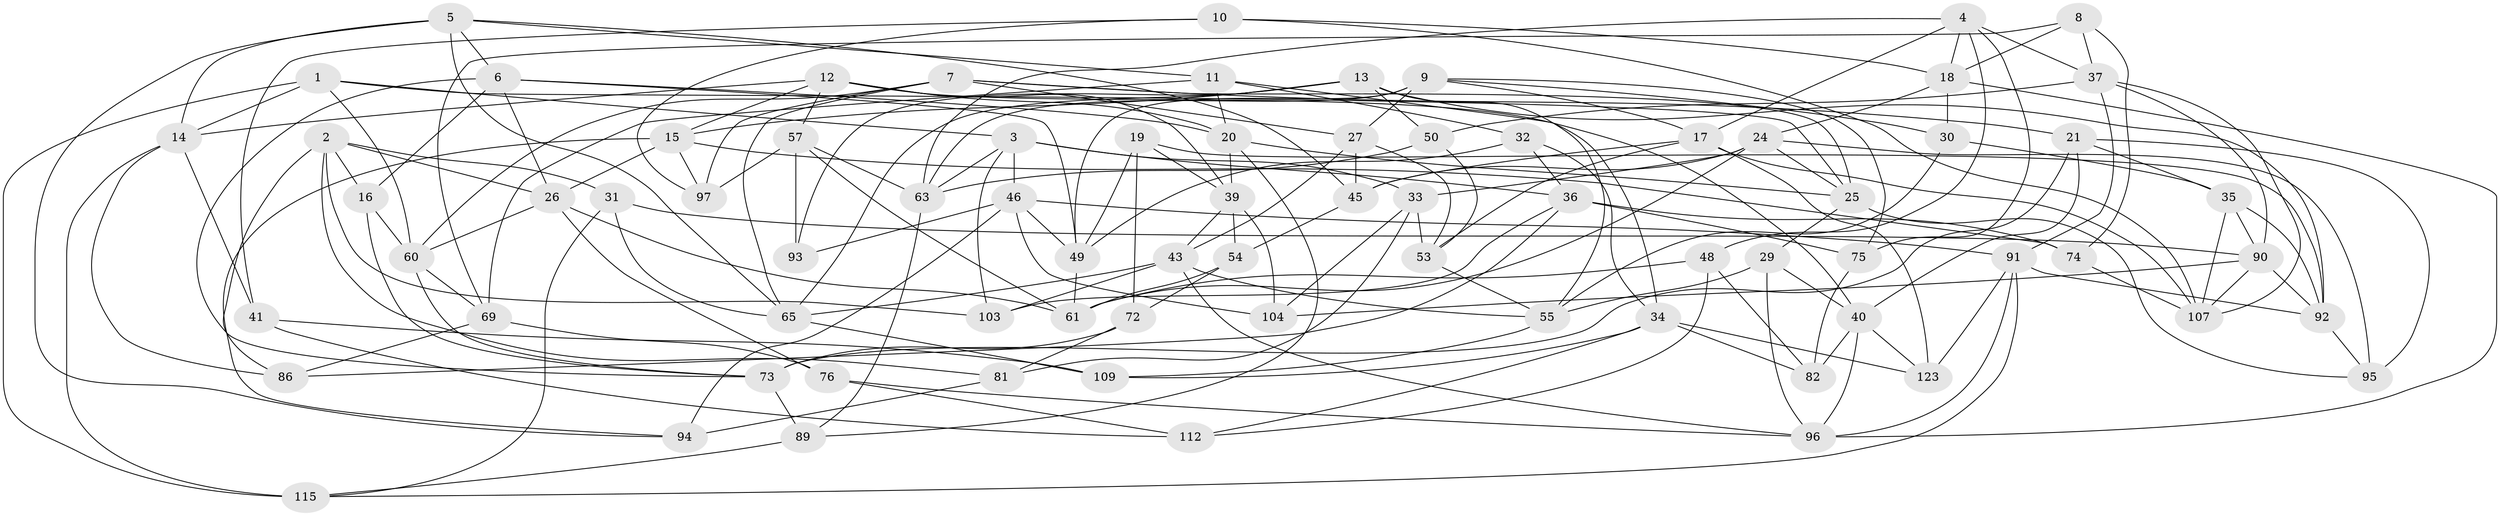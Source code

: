 // Generated by graph-tools (version 1.1) at 2025/24/03/03/25 07:24:29]
// undirected, 76 vertices, 193 edges
graph export_dot {
graph [start="1"]
  node [color=gray90,style=filled];
  1 [super="+84"];
  2 [super="+28"];
  3 [super="+77"];
  4 [super="+38"];
  5 [super="+44"];
  6 [super="+122"];
  7 [super="+113"];
  8;
  9 [super="+42"];
  10;
  11 [super="+64"];
  12 [super="+23"];
  13 [super="+66"];
  14 [super="+47"];
  15 [super="+51"];
  16;
  17 [super="+105"];
  18 [super="+22"];
  19;
  20 [super="+98"];
  21 [super="+88"];
  24 [super="+62"];
  25 [super="+101"];
  26 [super="+121"];
  27 [super="+116"];
  29;
  30;
  31;
  32;
  33 [super="+110"];
  34 [super="+108"];
  35 [super="+119"];
  36 [super="+52"];
  37 [super="+59"];
  39 [super="+83"];
  40 [super="+118"];
  41;
  43 [super="+58"];
  45 [super="+68"];
  46 [super="+111"];
  48;
  49 [super="+56"];
  50;
  53 [super="+78"];
  54;
  55 [super="+102"];
  57 [super="+87"];
  60 [super="+71"];
  61 [super="+67"];
  63 [super="+70"];
  65 [super="+80"];
  69 [super="+79"];
  72;
  73 [super="+85"];
  74;
  75;
  76;
  81;
  82;
  86;
  89;
  90 [super="+99"];
  91 [super="+114"];
  92 [super="+100"];
  93;
  94;
  95;
  96 [super="+106"];
  97;
  103;
  104;
  107 [super="+120"];
  109;
  112;
  115 [super="+117"];
  123;
  1 -- 60;
  1 -- 25;
  1 -- 115 [weight=2];
  1 -- 3;
  1 -- 14;
  2 -- 31;
  2 -- 16;
  2 -- 26;
  2 -- 81;
  2 -- 86;
  2 -- 103;
  3 -- 63;
  3 -- 33;
  3 -- 36;
  3 -- 46;
  3 -- 103;
  4 -- 18;
  4 -- 48;
  4 -- 75;
  4 -- 63;
  4 -- 17;
  4 -- 37;
  5 -- 94;
  5 -- 14;
  5 -- 6;
  5 -- 45;
  5 -- 11;
  5 -- 65;
  6 -- 16;
  6 -- 20;
  6 -- 73;
  6 -- 26;
  6 -- 49;
  7 -- 21;
  7 -- 97;
  7 -- 25;
  7 -- 27;
  7 -- 60;
  7 -- 65;
  8 -- 18;
  8 -- 37;
  8 -- 74;
  8 -- 69;
  9 -- 30;
  9 -- 27;
  9 -- 75;
  9 -- 49;
  9 -- 17;
  9 -- 63;
  10 -- 97;
  10 -- 41;
  10 -- 107;
  10 -- 18;
  11 -- 69 [weight=2];
  11 -- 34;
  11 -- 32;
  11 -- 20;
  12 -- 40;
  12 -- 14;
  12 -- 57;
  12 -- 39;
  12 -- 20;
  12 -- 15;
  13 -- 92;
  13 -- 93;
  13 -- 55;
  13 -- 65;
  13 -- 50;
  13 -- 15;
  14 -- 86;
  14 -- 41;
  14 -- 115;
  15 -- 97;
  15 -- 94;
  15 -- 26;
  15 -- 74;
  16 -- 60;
  16 -- 73;
  17 -- 123;
  17 -- 107;
  17 -- 45;
  17 -- 53;
  18 -- 96;
  18 -- 30;
  18 -- 24;
  19 -- 49;
  19 -- 39;
  19 -- 72;
  19 -- 92;
  20 -- 25;
  20 -- 89;
  20 -- 39;
  21 -- 35 [weight=2];
  21 -- 73;
  21 -- 40;
  21 -- 95;
  24 -- 95;
  24 -- 61;
  24 -- 25;
  24 -- 33;
  24 -- 45;
  25 -- 29;
  25 -- 95;
  26 -- 61;
  26 -- 76;
  26 -- 60;
  27 -- 45 [weight=2];
  27 -- 43;
  27 -- 53;
  29 -- 40;
  29 -- 96;
  29 -- 55;
  30 -- 35;
  30 -- 55;
  31 -- 90;
  31 -- 115;
  31 -- 65;
  32 -- 36;
  32 -- 34;
  32 -- 49;
  33 -- 104;
  33 -- 81;
  33 -- 53 [weight=2];
  34 -- 82;
  34 -- 112;
  34 -- 109;
  34 -- 123;
  35 -- 92;
  35 -- 107;
  35 -- 90;
  36 -- 75;
  36 -- 74;
  36 -- 86;
  36 -- 103;
  37 -- 50;
  37 -- 91;
  37 -- 90;
  37 -- 107;
  39 -- 104;
  39 -- 43;
  39 -- 54;
  40 -- 82;
  40 -- 96;
  40 -- 123;
  41 -- 112;
  41 -- 109;
  43 -- 103;
  43 -- 65;
  43 -- 96;
  43 -- 55;
  45 -- 54;
  46 -- 104;
  46 -- 94;
  46 -- 49;
  46 -- 91;
  46 -- 93;
  48 -- 112;
  48 -- 82;
  48 -- 61;
  49 -- 61;
  50 -- 63;
  50 -- 53;
  53 -- 55;
  54 -- 72;
  54 -- 61;
  55 -- 109;
  57 -- 93 [weight=2];
  57 -- 97;
  57 -- 61;
  57 -- 63;
  60 -- 69;
  60 -- 73;
  63 -- 89;
  65 -- 109;
  69 -- 76;
  69 -- 86;
  72 -- 81;
  72 -- 73;
  73 -- 89;
  74 -- 107;
  75 -- 82;
  76 -- 112;
  76 -- 96;
  81 -- 94;
  89 -- 115;
  90 -- 104;
  90 -- 107;
  90 -- 92;
  91 -- 123;
  91 -- 92;
  91 -- 115;
  91 -- 96;
  92 -- 95;
}
